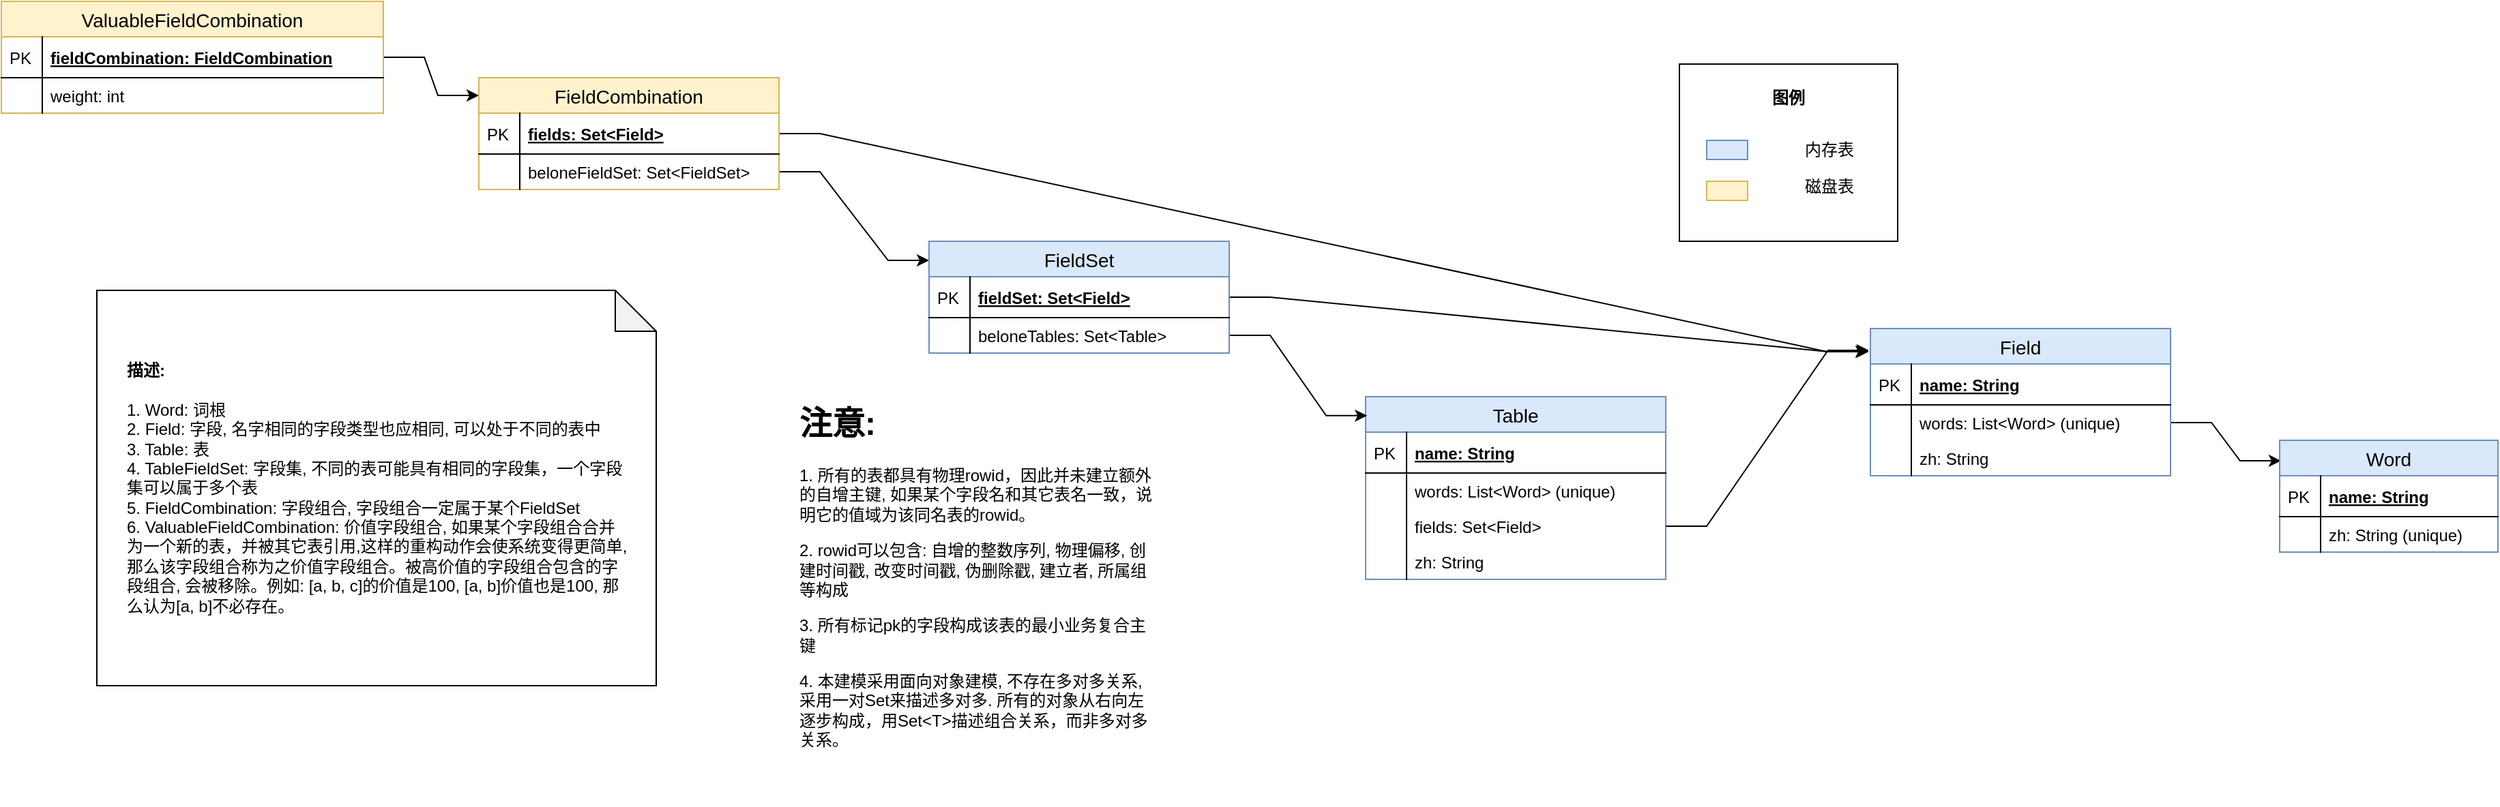 <mxfile version="12.9.14" type="device"><diagram id="FLefBWeVIx3YhiZZktkw" name="Page-1"><mxGraphModel dx="1954" dy="1160" grid="1" gridSize="10" guides="1" tooltips="1" connect="1" arrows="1" fold="1" page="1" pageScale="1" pageWidth="1169" pageHeight="827" math="0" shadow="0"><root><mxCell id="0"/><mxCell id="1" parent="0"/><mxCell id="jl1dPkH-FZwUHlgfycmR-37" value="&lt;h1&gt;注意:&lt;br&gt;&lt;/h1&gt;&lt;p&gt;1. 所有的表都具有物理rowid，因此并未建立额外的自增主键, 如果某个字段名和其它表名一致，说明它的值域为该同名表的rowid。&lt;br&gt;&lt;/p&gt;&lt;p&gt;2. rowid可以包含: 自增的整数序列, 物理偏移, 创建时间戳, 改变时间戳, 伪删除戳, 建立者, 所属组等构成&lt;br&gt;&lt;/p&gt;&lt;p&gt;3. 所有标记pk的字段构成该表的最小业务复合主键&lt;/p&gt;&lt;p&gt;4. 本建模采用面向对象建模, 不存在多对多关系, 采用一对Set来描述多对多. 所有的对象从右向左逐步构成，用Set&amp;lt;T&amp;gt;描述组合关系，而非多对多关系。&lt;br&gt;&lt;/p&gt;&lt;p&gt;&lt;br&gt;&lt;/p&gt;" style="text;html=1;strokeColor=none;fillColor=none;spacing=5;spacingTop=-20;whiteSpace=wrap;overflow=hidden;rounded=0;" vertex="1" parent="1"><mxGeometry x="-350" y="300" width="270" height="300" as="geometry"/></mxCell><mxCell id="jl1dPkH-FZwUHlgfycmR-65" value="Table" style="swimlane;fontStyle=0;childLayout=stackLayout;horizontal=1;startSize=26;horizontalStack=0;resizeParent=1;resizeParentMax=0;resizeLast=0;collapsible=1;marginBottom=0;align=center;fontSize=14;fillColor=#dae8fc;strokeColor=#6c8ebf;" vertex="1" parent="1"><mxGeometry x="70" y="300" width="220" height="134" as="geometry"/></mxCell><mxCell id="jl1dPkH-FZwUHlgfycmR-66" value="name: String" style="shape=partialRectangle;top=0;left=0;right=0;bottom=1;align=left;verticalAlign=middle;fillColor=none;spacingLeft=34;spacingRight=4;overflow=hidden;rotatable=0;points=[[0,0.5],[1,0.5]];portConstraint=eastwest;dropTarget=0;fontStyle=5;fontSize=12;" vertex="1" parent="jl1dPkH-FZwUHlgfycmR-65"><mxGeometry y="26" width="220" height="30" as="geometry"/></mxCell><mxCell id="jl1dPkH-FZwUHlgfycmR-67" value="PK" style="shape=partialRectangle;top=0;left=0;bottom=0;fillColor=none;align=left;verticalAlign=middle;spacingLeft=4;spacingRight=4;overflow=hidden;rotatable=0;points=[];portConstraint=eastwest;part=1;fontSize=12;" vertex="1" connectable="0" parent="jl1dPkH-FZwUHlgfycmR-66"><mxGeometry width="30" height="30" as="geometry"/></mxCell><mxCell id="jl1dPkH-FZwUHlgfycmR-68" value="words: List&lt;Word&gt; (unique)" style="shape=partialRectangle;top=0;left=0;right=0;bottom=0;align=left;verticalAlign=top;fillColor=none;spacingLeft=34;spacingRight=4;overflow=hidden;rotatable=0;points=[[0,0.5],[1,0.5]];portConstraint=eastwest;dropTarget=0;fontSize=12;" vertex="1" parent="jl1dPkH-FZwUHlgfycmR-65"><mxGeometry y="56" width="220" height="26" as="geometry"/></mxCell><mxCell id="jl1dPkH-FZwUHlgfycmR-69" value="" style="shape=partialRectangle;top=0;left=0;bottom=0;fillColor=none;align=left;verticalAlign=top;spacingLeft=4;spacingRight=4;overflow=hidden;rotatable=0;points=[];portConstraint=eastwest;part=1;fontSize=12;" vertex="1" connectable="0" parent="jl1dPkH-FZwUHlgfycmR-68"><mxGeometry width="30" height="26" as="geometry"/></mxCell><mxCell id="jl1dPkH-FZwUHlgfycmR-72" value="fields: Set&lt;Field&gt;" style="shape=partialRectangle;top=0;left=0;right=0;bottom=0;align=left;verticalAlign=top;fillColor=none;spacingLeft=34;spacingRight=4;overflow=hidden;rotatable=0;points=[[0,0.5],[1,0.5]];portConstraint=eastwest;dropTarget=0;fontSize=12;" vertex="1" parent="jl1dPkH-FZwUHlgfycmR-65"><mxGeometry y="82" width="220" height="26" as="geometry"/></mxCell><mxCell id="jl1dPkH-FZwUHlgfycmR-73" value="" style="shape=partialRectangle;top=0;left=0;bottom=0;fillColor=none;align=left;verticalAlign=top;spacingLeft=4;spacingRight=4;overflow=hidden;rotatable=0;points=[];portConstraint=eastwest;part=1;fontSize=12;" vertex="1" connectable="0" parent="jl1dPkH-FZwUHlgfycmR-72"><mxGeometry width="30" height="26" as="geometry"/></mxCell><mxCell id="jl1dPkH-FZwUHlgfycmR-70" value="zh: String" style="shape=partialRectangle;top=0;left=0;right=0;bottom=0;align=left;verticalAlign=top;fillColor=none;spacingLeft=34;spacingRight=4;overflow=hidden;rotatable=0;points=[[0,0.5],[1,0.5]];portConstraint=eastwest;dropTarget=0;fontSize=12;" vertex="1" parent="jl1dPkH-FZwUHlgfycmR-65"><mxGeometry y="108" width="220" height="26" as="geometry"/></mxCell><mxCell id="jl1dPkH-FZwUHlgfycmR-71" value="" style="shape=partialRectangle;top=0;left=0;bottom=0;fillColor=none;align=left;verticalAlign=top;spacingLeft=4;spacingRight=4;overflow=hidden;rotatable=0;points=[];portConstraint=eastwest;part=1;fontSize=12;" vertex="1" connectable="0" parent="jl1dPkH-FZwUHlgfycmR-70"><mxGeometry width="30" height="26" as="geometry"/></mxCell><mxCell id="jl1dPkH-FZwUHlgfycmR-105" value="&lt;div&gt;&lt;b&gt;描述: &lt;br&gt;&lt;/b&gt;&lt;/div&gt;&lt;div&gt;&lt;b&gt;&lt;/b&gt;&lt;br&gt;&lt;/div&gt;&lt;div&gt;1. Word: 词根&lt;/div&gt;&lt;div&gt;2. Field: 字段, 名字相同的字段类型也应相同, 可以处于不同的表中&lt;br&gt;&lt;/div&gt;&lt;div&gt;3. Table: 表&lt;/div&gt;&lt;div&gt;4. TableFieldSet: 字段集, 不同的表可能具有相同的字段集，一个字段集可以属于多个表&lt;/div&gt;&lt;div&gt;5. FieldCombination: 字段组合, 字段组合一定属于某个FieldSet&lt;/div&gt;&lt;div&gt;6. ValuableFieldCombination: 价值字段组合, 如果某个字段组合合并为一个新的表，并被其它表引用,这样的重构动作会使系统变得更简单,那么该字段组合称为之价值字段组合。被高价值的字段组合包含的字段组合, 会被移除。例如: [a, b, c]的价值是100, [a, b]价值也是100, 那么认为[a, b]不必存在。&lt;br&gt;&lt;/div&gt;" style="shape=note;whiteSpace=wrap;html=1;backgroundOutline=1;darkOpacity=0.05;align=left;spacingLeft=20;spacingRight=20;" vertex="1" parent="1"><mxGeometry x="-860" y="222" width="410" height="290" as="geometry"/></mxCell><mxCell id="jl1dPkH-FZwUHlgfycmR-117" value="" style="group" vertex="1" connectable="0" parent="1"><mxGeometry x="300" y="56" width="160" height="130" as="geometry"/></mxCell><mxCell id="jl1dPkH-FZwUHlgfycmR-75" value="" style="group" vertex="1" connectable="0" parent="jl1dPkH-FZwUHlgfycmR-117"><mxGeometry width="160" height="130" as="geometry"/></mxCell><mxCell id="jl1dPkH-FZwUHlgfycmR-32" value="" style="rounded=0;whiteSpace=wrap;html=1;" vertex="1" parent="jl1dPkH-FZwUHlgfycmR-75"><mxGeometry width="160" height="130" as="geometry"/></mxCell><mxCell id="jl1dPkH-FZwUHlgfycmR-33" value="" style="rounded=0;whiteSpace=wrap;html=1;fillColor=#dae8fc;strokeColor=#6c8ebf;" vertex="1" parent="jl1dPkH-FZwUHlgfycmR-75"><mxGeometry x="20" y="56" width="30" height="14" as="geometry"/></mxCell><mxCell id="jl1dPkH-FZwUHlgfycmR-34" value="" style="rounded=0;whiteSpace=wrap;html=1;fillColor=#fff2cc;strokeColor=#d6b656;" vertex="1" parent="jl1dPkH-FZwUHlgfycmR-75"><mxGeometry x="20" y="86" width="30" height="14" as="geometry"/></mxCell><mxCell id="jl1dPkH-FZwUHlgfycmR-35" value="内存表" style="text;html=1;strokeColor=none;fillColor=none;align=center;verticalAlign=middle;whiteSpace=wrap;rounded=0;" vertex="1" parent="jl1dPkH-FZwUHlgfycmR-75"><mxGeometry x="90" y="53" width="40" height="20" as="geometry"/></mxCell><mxCell id="jl1dPkH-FZwUHlgfycmR-36" value="磁盘表" style="text;html=1;strokeColor=none;fillColor=none;align=center;verticalAlign=middle;whiteSpace=wrap;rounded=0;" vertex="1" parent="jl1dPkH-FZwUHlgfycmR-75"><mxGeometry x="90" y="80" width="40" height="20" as="geometry"/></mxCell><mxCell id="jl1dPkH-FZwUHlgfycmR-74" value="图例" style="text;html=1;strokeColor=none;fillColor=none;align=center;verticalAlign=middle;whiteSpace=wrap;rounded=0;fontStyle=1" vertex="1" parent="jl1dPkH-FZwUHlgfycmR-75"><mxGeometry x="60" y="15" width="40" height="20" as="geometry"/></mxCell><mxCell id="jl1dPkH-FZwUHlgfycmR-118" style="edgeStyle=entityRelationEdgeStyle;rounded=0;orthogonalLoop=1;jettySize=auto;html=1;entryX=0.006;entryY=0.183;entryDx=0;entryDy=0;entryPerimeter=0;" edge="1" parent="1" source="jl1dPkH-FZwUHlgfycmR-61" target="jl1dPkH-FZwUHlgfycmR-47"><mxGeometry relative="1" as="geometry"/></mxCell><mxCell id="jl1dPkH-FZwUHlgfycmR-119" style="edgeStyle=entityRelationEdgeStyle;rounded=0;orthogonalLoop=1;jettySize=auto;html=1;entryX=-0.005;entryY=0.148;entryDx=0;entryDy=0;entryPerimeter=0;" edge="1" parent="1" source="jl1dPkH-FZwUHlgfycmR-72" target="jl1dPkH-FZwUHlgfycmR-58"><mxGeometry relative="1" as="geometry"/></mxCell><mxCell id="jl1dPkH-FZwUHlgfycmR-120" style="edgeStyle=entityRelationEdgeStyle;rounded=0;orthogonalLoop=1;jettySize=auto;html=1;entryX=-0.005;entryY=0.157;entryDx=0;entryDy=0;entryPerimeter=0;" edge="1" parent="1" source="jl1dPkH-FZwUHlgfycmR-77" target="jl1dPkH-FZwUHlgfycmR-58"><mxGeometry relative="1" as="geometry"><mxPoint x="440" y="290" as="targetPoint"/></mxGeometry></mxCell><mxCell id="jl1dPkH-FZwUHlgfycmR-121" style="edgeStyle=entityRelationEdgeStyle;rounded=0;orthogonalLoop=1;jettySize=auto;html=1;entryX=0.005;entryY=0.104;entryDx=0;entryDy=0;entryPerimeter=0;" edge="1" parent="1" source="jl1dPkH-FZwUHlgfycmR-79" target="jl1dPkH-FZwUHlgfycmR-65"><mxGeometry relative="1" as="geometry"/></mxCell><mxCell id="jl1dPkH-FZwUHlgfycmR-122" style="edgeStyle=entityRelationEdgeStyle;rounded=0;orthogonalLoop=1;jettySize=auto;html=1;entryX=0;entryY=0.171;entryDx=0;entryDy=0;entryPerimeter=0;" edge="1" parent="1" source="jl1dPkH-FZwUHlgfycmR-115" target="jl1dPkH-FZwUHlgfycmR-76"><mxGeometry relative="1" as="geometry"/></mxCell><mxCell id="jl1dPkH-FZwUHlgfycmR-123" style="edgeStyle=entityRelationEdgeStyle;rounded=0;orthogonalLoop=1;jettySize=auto;html=1;entryX=-0.009;entryY=0.157;entryDx=0;entryDy=0;entryPerimeter=0;" edge="1" parent="1" source="jl1dPkH-FZwUHlgfycmR-90" target="jl1dPkH-FZwUHlgfycmR-58"><mxGeometry relative="1" as="geometry"><mxPoint x="440" y="290" as="targetPoint"/></mxGeometry></mxCell><mxCell id="jl1dPkH-FZwUHlgfycmR-124" style="edgeStyle=entityRelationEdgeStyle;rounded=0;orthogonalLoop=1;jettySize=auto;html=1;entryX=0;entryY=0.159;entryDx=0;entryDy=0;entryPerimeter=0;" edge="1" parent="1" source="jl1dPkH-FZwUHlgfycmR-109" target="jl1dPkH-FZwUHlgfycmR-85"><mxGeometry relative="1" as="geometry"/></mxCell><mxCell id="jl1dPkH-FZwUHlgfycmR-106" value="ValuableFieldCombination" style="swimlane;fontStyle=0;childLayout=stackLayout;horizontal=1;startSize=26;horizontalStack=0;resizeParent=1;resizeParentMax=0;resizeLast=0;collapsible=1;marginBottom=0;align=center;fontSize=14;fillColor=#fff2cc;strokeColor=#d6b656;" vertex="1" parent="1"><mxGeometry x="-930" y="10" width="280" height="82" as="geometry"/></mxCell><mxCell id="jl1dPkH-FZwUHlgfycmR-109" value="fieldCombination: FieldCombination" style="shape=partialRectangle;top=0;left=0;right=0;bottom=1;align=left;verticalAlign=middle;fillColor=none;spacingLeft=34;spacingRight=4;overflow=hidden;rotatable=0;points=[[0,0.5],[1,0.5]];portConstraint=eastwest;dropTarget=0;fontStyle=5;fontSize=12;" vertex="1" parent="jl1dPkH-FZwUHlgfycmR-106"><mxGeometry y="26" width="280" height="30" as="geometry"/></mxCell><mxCell id="jl1dPkH-FZwUHlgfycmR-110" value="PK" style="shape=partialRectangle;top=0;left=0;bottom=0;fillColor=none;align=left;verticalAlign=middle;spacingLeft=4;spacingRight=4;overflow=hidden;rotatable=0;points=[];portConstraint=eastwest;part=1;fontSize=12;" vertex="1" connectable="0" parent="jl1dPkH-FZwUHlgfycmR-109"><mxGeometry width="30" height="30" as="geometry"/></mxCell><mxCell id="jl1dPkH-FZwUHlgfycmR-113" value="weight: int" style="shape=partialRectangle;top=0;left=0;right=0;bottom=0;align=left;verticalAlign=top;fillColor=none;spacingLeft=34;spacingRight=4;overflow=hidden;rotatable=0;points=[[0,0.5],[1,0.5]];portConstraint=eastwest;dropTarget=0;fontSize=12;" vertex="1" parent="jl1dPkH-FZwUHlgfycmR-106"><mxGeometry y="56" width="280" height="26" as="geometry"/></mxCell><mxCell id="jl1dPkH-FZwUHlgfycmR-114" value="" style="shape=partialRectangle;top=0;left=0;bottom=0;fillColor=none;align=left;verticalAlign=top;spacingLeft=4;spacingRight=4;overflow=hidden;rotatable=0;points=[];portConstraint=eastwest;part=1;fontSize=12;" vertex="1" connectable="0" parent="jl1dPkH-FZwUHlgfycmR-113"><mxGeometry width="30" height="26" as="geometry"/></mxCell><mxCell id="jl1dPkH-FZwUHlgfycmR-47" value="Word" style="swimlane;fontStyle=0;childLayout=stackLayout;horizontal=1;startSize=26;horizontalStack=0;resizeParent=1;resizeParentMax=0;resizeLast=0;collapsible=1;marginBottom=0;align=center;fontSize=14;fillColor=#dae8fc;strokeColor=#6c8ebf;" vertex="1" parent="1"><mxGeometry x="740" y="332" width="160" height="82" as="geometry"/></mxCell><mxCell id="jl1dPkH-FZwUHlgfycmR-48" value="name: String" style="shape=partialRectangle;top=0;left=0;right=0;bottom=1;align=left;verticalAlign=middle;fillColor=none;spacingLeft=34;spacingRight=4;overflow=hidden;rotatable=0;points=[[0,0.5],[1,0.5]];portConstraint=eastwest;dropTarget=0;fontStyle=5;fontSize=12;" vertex="1" parent="jl1dPkH-FZwUHlgfycmR-47"><mxGeometry y="26" width="160" height="30" as="geometry"/></mxCell><mxCell id="jl1dPkH-FZwUHlgfycmR-49" value="PK" style="shape=partialRectangle;top=0;left=0;bottom=0;fillColor=none;align=left;verticalAlign=middle;spacingLeft=4;spacingRight=4;overflow=hidden;rotatable=0;points=[];portConstraint=eastwest;part=1;fontSize=12;" vertex="1" connectable="0" parent="jl1dPkH-FZwUHlgfycmR-48"><mxGeometry width="30" height="30" as="geometry"/></mxCell><mxCell id="jl1dPkH-FZwUHlgfycmR-50" value="zh: String (unique)" style="shape=partialRectangle;top=0;left=0;right=0;bottom=0;align=left;verticalAlign=top;fillColor=none;spacingLeft=34;spacingRight=4;overflow=hidden;rotatable=0;points=[[0,0.5],[1,0.5]];portConstraint=eastwest;dropTarget=0;fontSize=12;" vertex="1" parent="jl1dPkH-FZwUHlgfycmR-47"><mxGeometry y="56" width="160" height="26" as="geometry"/></mxCell><mxCell id="jl1dPkH-FZwUHlgfycmR-51" value="" style="shape=partialRectangle;top=0;left=0;bottom=0;fillColor=none;align=left;verticalAlign=top;spacingLeft=4;spacingRight=4;overflow=hidden;rotatable=0;points=[];portConstraint=eastwest;part=1;fontSize=12;" vertex="1" connectable="0" parent="jl1dPkH-FZwUHlgfycmR-50"><mxGeometry width="30" height="26" as="geometry"/></mxCell><mxCell id="jl1dPkH-FZwUHlgfycmR-58" value="Field" style="swimlane;fontStyle=0;childLayout=stackLayout;horizontal=1;startSize=26;horizontalStack=0;resizeParent=1;resizeParentMax=0;resizeLast=0;collapsible=1;marginBottom=0;align=center;fontSize=14;fillColor=#dae8fc;strokeColor=#6c8ebf;" vertex="1" parent="1"><mxGeometry x="440" y="250" width="220" height="108" as="geometry"/></mxCell><mxCell id="jl1dPkH-FZwUHlgfycmR-59" value="name: String" style="shape=partialRectangle;top=0;left=0;right=0;bottom=1;align=left;verticalAlign=middle;fillColor=none;spacingLeft=34;spacingRight=4;overflow=hidden;rotatable=0;points=[[0,0.5],[1,0.5]];portConstraint=eastwest;dropTarget=0;fontStyle=5;fontSize=12;" vertex="1" parent="jl1dPkH-FZwUHlgfycmR-58"><mxGeometry y="26" width="220" height="30" as="geometry"/></mxCell><mxCell id="jl1dPkH-FZwUHlgfycmR-60" value="PK" style="shape=partialRectangle;top=0;left=0;bottom=0;fillColor=none;align=left;verticalAlign=middle;spacingLeft=4;spacingRight=4;overflow=hidden;rotatable=0;points=[];portConstraint=eastwest;part=1;fontSize=12;" vertex="1" connectable="0" parent="jl1dPkH-FZwUHlgfycmR-59"><mxGeometry width="30" height="30" as="geometry"/></mxCell><mxCell id="jl1dPkH-FZwUHlgfycmR-61" value="words: List&lt;Word&gt; (unique)" style="shape=partialRectangle;top=0;left=0;right=0;bottom=0;align=left;verticalAlign=top;fillColor=none;spacingLeft=34;spacingRight=4;overflow=hidden;rotatable=0;points=[[0,0.5],[1,0.5]];portConstraint=eastwest;dropTarget=0;fontSize=12;" vertex="1" parent="jl1dPkH-FZwUHlgfycmR-58"><mxGeometry y="56" width="220" height="26" as="geometry"/></mxCell><mxCell id="jl1dPkH-FZwUHlgfycmR-62" value="" style="shape=partialRectangle;top=0;left=0;bottom=0;fillColor=none;align=left;verticalAlign=top;spacingLeft=4;spacingRight=4;overflow=hidden;rotatable=0;points=[];portConstraint=eastwest;part=1;fontSize=12;" vertex="1" connectable="0" parent="jl1dPkH-FZwUHlgfycmR-61"><mxGeometry width="30" height="26" as="geometry"/></mxCell><mxCell id="jl1dPkH-FZwUHlgfycmR-63" value="zh: String" style="shape=partialRectangle;top=0;left=0;right=0;bottom=0;align=left;verticalAlign=top;fillColor=none;spacingLeft=34;spacingRight=4;overflow=hidden;rotatable=0;points=[[0,0.5],[1,0.5]];portConstraint=eastwest;dropTarget=0;fontSize=12;" vertex="1" parent="jl1dPkH-FZwUHlgfycmR-58"><mxGeometry y="82" width="220" height="26" as="geometry"/></mxCell><mxCell id="jl1dPkH-FZwUHlgfycmR-64" value="" style="shape=partialRectangle;top=0;left=0;bottom=0;fillColor=none;align=left;verticalAlign=top;spacingLeft=4;spacingRight=4;overflow=hidden;rotatable=0;points=[];portConstraint=eastwest;part=1;fontSize=12;" vertex="1" connectable="0" parent="jl1dPkH-FZwUHlgfycmR-63"><mxGeometry width="30" height="26" as="geometry"/></mxCell><mxCell id="jl1dPkH-FZwUHlgfycmR-85" value="FieldCombination" style="swimlane;fontStyle=0;childLayout=stackLayout;horizontal=1;startSize=26;horizontalStack=0;resizeParent=1;resizeParentMax=0;resizeLast=0;collapsible=1;marginBottom=0;align=center;fontSize=14;fillColor=#fff2cc;strokeColor=#d6b656;" vertex="1" parent="1"><mxGeometry x="-580" y="66" width="220" height="82" as="geometry"/></mxCell><mxCell id="jl1dPkH-FZwUHlgfycmR-90" value="fields: Set&lt;Field&gt;" style="shape=partialRectangle;top=0;left=0;right=0;bottom=1;align=left;verticalAlign=middle;fillColor=none;spacingLeft=34;spacingRight=4;overflow=hidden;rotatable=0;points=[[0,0.5],[1,0.5]];portConstraint=eastwest;dropTarget=0;fontStyle=5;fontSize=12;" vertex="1" parent="jl1dPkH-FZwUHlgfycmR-85"><mxGeometry y="26" width="220" height="30" as="geometry"/></mxCell><mxCell id="jl1dPkH-FZwUHlgfycmR-91" value="PK" style="shape=partialRectangle;top=0;left=0;bottom=0;fillColor=none;align=left;verticalAlign=middle;spacingLeft=4;spacingRight=4;overflow=hidden;rotatable=0;points=[];portConstraint=eastwest;part=1;fontSize=12;" vertex="1" connectable="0" parent="jl1dPkH-FZwUHlgfycmR-90"><mxGeometry width="30" height="30" as="geometry"/></mxCell><mxCell id="jl1dPkH-FZwUHlgfycmR-115" value="beloneFieldSet: Set&lt;FieldSet&gt;" style="shape=partialRectangle;top=0;left=0;right=0;bottom=0;align=left;verticalAlign=top;fillColor=none;spacingLeft=34;spacingRight=4;overflow=hidden;rotatable=0;points=[[0,0.5],[1,0.5]];portConstraint=eastwest;dropTarget=0;fontSize=12;" vertex="1" parent="jl1dPkH-FZwUHlgfycmR-85"><mxGeometry y="56" width="220" height="26" as="geometry"/></mxCell><mxCell id="jl1dPkH-FZwUHlgfycmR-116" value="" style="shape=partialRectangle;top=0;left=0;bottom=0;fillColor=none;align=left;verticalAlign=top;spacingLeft=4;spacingRight=4;overflow=hidden;rotatable=0;points=[];portConstraint=eastwest;part=1;fontSize=12;" vertex="1" connectable="0" parent="jl1dPkH-FZwUHlgfycmR-115"><mxGeometry width="30" height="26" as="geometry"/></mxCell><mxCell id="jl1dPkH-FZwUHlgfycmR-76" value="FieldSet" style="swimlane;fontStyle=0;childLayout=stackLayout;horizontal=1;startSize=26;horizontalStack=0;resizeParent=1;resizeParentMax=0;resizeLast=0;collapsible=1;marginBottom=0;align=center;fontSize=14;fillColor=#dae8fc;strokeColor=#6c8ebf;" vertex="1" parent="1"><mxGeometry x="-250" y="186" width="220" height="82" as="geometry"/></mxCell><mxCell id="jl1dPkH-FZwUHlgfycmR-77" value="fieldSet: Set&lt;Field&gt;" style="shape=partialRectangle;top=0;left=0;right=0;bottom=1;align=left;verticalAlign=middle;fillColor=none;spacingLeft=34;spacingRight=4;overflow=hidden;rotatable=0;points=[[0,0.5],[1,0.5]];portConstraint=eastwest;dropTarget=0;fontStyle=5;fontSize=12;" vertex="1" parent="jl1dPkH-FZwUHlgfycmR-76"><mxGeometry y="26" width="220" height="30" as="geometry"/></mxCell><mxCell id="jl1dPkH-FZwUHlgfycmR-78" value="PK" style="shape=partialRectangle;top=0;left=0;bottom=0;fillColor=none;align=left;verticalAlign=middle;spacingLeft=4;spacingRight=4;overflow=hidden;rotatable=0;points=[];portConstraint=eastwest;part=1;fontSize=12;" vertex="1" connectable="0" parent="jl1dPkH-FZwUHlgfycmR-77"><mxGeometry width="30" height="30" as="geometry"/></mxCell><mxCell id="jl1dPkH-FZwUHlgfycmR-79" value="beloneTables: Set&lt;Table&gt;" style="shape=partialRectangle;top=0;left=0;right=0;bottom=0;align=left;verticalAlign=top;fillColor=none;spacingLeft=34;spacingRight=4;overflow=hidden;rotatable=0;points=[[0,0.5],[1,0.5]];portConstraint=eastwest;dropTarget=0;fontSize=12;" vertex="1" parent="jl1dPkH-FZwUHlgfycmR-76"><mxGeometry y="56" width="220" height="26" as="geometry"/></mxCell><mxCell id="jl1dPkH-FZwUHlgfycmR-80" value="" style="shape=partialRectangle;top=0;left=0;bottom=0;fillColor=none;align=left;verticalAlign=top;spacingLeft=4;spacingRight=4;overflow=hidden;rotatable=0;points=[];portConstraint=eastwest;part=1;fontSize=12;" vertex="1" connectable="0" parent="jl1dPkH-FZwUHlgfycmR-79"><mxGeometry width="30" height="26" as="geometry"/></mxCell></root></mxGraphModel></diagram></mxfile>